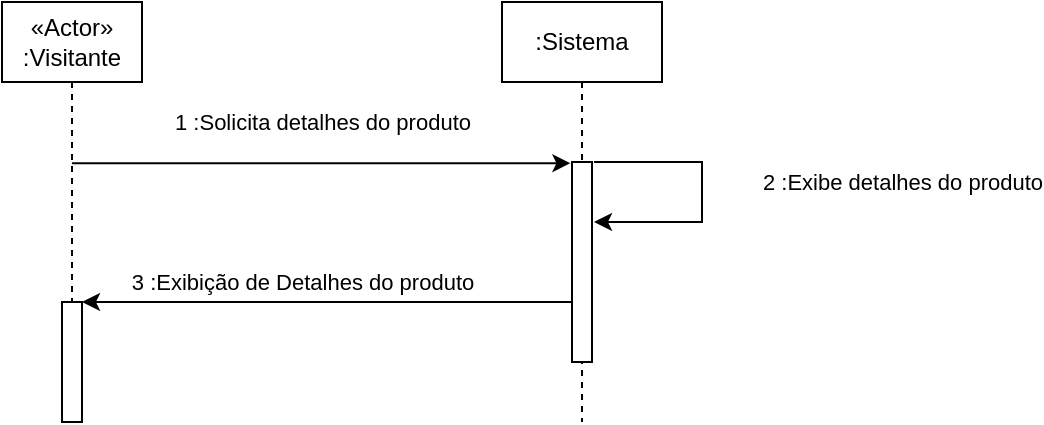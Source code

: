 <mxfile version="19.0.0" type="github">
  <diagram id="eE_6ue5iaBIaWCySbK9c" name="Page-1">
    <mxGraphModel dx="1021" dy="532" grid="1" gridSize="10" guides="1" tooltips="1" connect="1" arrows="1" fold="1" page="1" pageScale="1" pageWidth="1169" pageHeight="827" math="0" shadow="0">
      <root>
        <mxCell id="0" />
        <mxCell id="1" parent="0" />
        <mxCell id="sFC9SjDeFBoFBHvGQgBR-1" value="&lt;div&gt;1 :Solicita detalhes do produto&lt;br&gt;&lt;/div&gt;" style="edgeStyle=orthogonalEdgeStyle;rounded=0;orthogonalLoop=1;jettySize=auto;html=1;entryX=-0.08;entryY=0.006;entryDx=0;entryDy=0;entryPerimeter=0;" edge="1" parent="1" source="sFC9SjDeFBoFBHvGQgBR-2" target="sFC9SjDeFBoFBHvGQgBR-6">
          <mxGeometry x="0.004" y="21" relative="1" as="geometry">
            <Array as="points">
              <mxPoint x="330" y="150" />
            </Array>
            <mxPoint as="offset" />
          </mxGeometry>
        </mxCell>
        <mxCell id="sFC9SjDeFBoFBHvGQgBR-2" value="&lt;div&gt;«Actor»&lt;/div&gt;&lt;div&gt;:Visitante&lt;/div&gt;" style="shape=umlLifeline;perimeter=lifelinePerimeter;whiteSpace=wrap;html=1;container=1;collapsible=0;recursiveResize=0;outlineConnect=0;" vertex="1" parent="1">
          <mxGeometry x="200" y="70" width="70" height="210" as="geometry" />
        </mxCell>
        <mxCell id="sFC9SjDeFBoFBHvGQgBR-3" value="" style="html=1;points=[];perimeter=orthogonalPerimeter;" vertex="1" parent="sFC9SjDeFBoFBHvGQgBR-2">
          <mxGeometry x="30" y="150" width="10" height="60" as="geometry" />
        </mxCell>
        <mxCell id="sFC9SjDeFBoFBHvGQgBR-4" value="3 :Exibição de Detalhes do produto" style="edgeStyle=orthogonalEdgeStyle;rounded=0;orthogonalLoop=1;jettySize=auto;html=1;" edge="1" parent="1" source="sFC9SjDeFBoFBHvGQgBR-5">
          <mxGeometry x="0.118" y="-10" relative="1" as="geometry">
            <mxPoint x="240" y="220" as="targetPoint" />
            <Array as="points">
              <mxPoint x="240" y="220" />
            </Array>
            <mxPoint as="offset" />
          </mxGeometry>
        </mxCell>
        <mxCell id="sFC9SjDeFBoFBHvGQgBR-5" value=":Sistema" style="shape=umlLifeline;perimeter=lifelinePerimeter;whiteSpace=wrap;html=1;container=1;collapsible=0;recursiveResize=0;outlineConnect=0;" vertex="1" parent="1">
          <mxGeometry x="450" y="70" width="80" height="210" as="geometry" />
        </mxCell>
        <mxCell id="sFC9SjDeFBoFBHvGQgBR-6" value="" style="html=1;points=[];perimeter=orthogonalPerimeter;" vertex="1" parent="sFC9SjDeFBoFBHvGQgBR-5">
          <mxGeometry x="35" y="80" width="10" height="100" as="geometry" />
        </mxCell>
        <mxCell id="sFC9SjDeFBoFBHvGQgBR-8" value="&lt;div&gt;2 :Exibe detalhes do produto&lt;br&gt;&lt;/div&gt;" style="edgeStyle=orthogonalEdgeStyle;rounded=0;orthogonalLoop=1;jettySize=auto;html=1;" edge="1" parent="1">
          <mxGeometry x="-0.072" y="100" relative="1" as="geometry">
            <mxPoint x="496" y="150" as="sourcePoint" />
            <mxPoint x="496" y="180" as="targetPoint" />
            <Array as="points">
              <mxPoint x="496" y="150" />
              <mxPoint x="550" y="150" />
              <mxPoint x="550" y="180" />
            </Array>
            <mxPoint as="offset" />
          </mxGeometry>
        </mxCell>
      </root>
    </mxGraphModel>
  </diagram>
</mxfile>
